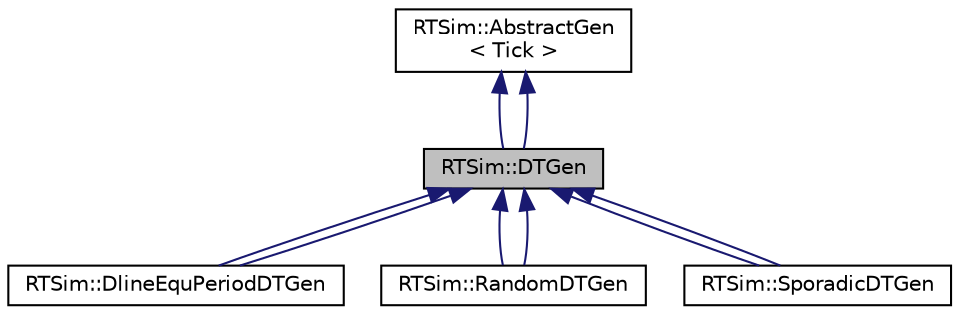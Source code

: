 digraph "RTSim::DTGen"
{
  edge [fontname="Helvetica",fontsize="10",labelfontname="Helvetica",labelfontsize="10"];
  node [fontname="Helvetica",fontsize="10",shape=record];
  Node1 [label="RTSim::DTGen",height=0.2,width=0.4,color="black", fillcolor="grey75", style="filled", fontcolor="black"];
  Node2 -> Node1 [dir="back",color="midnightblue",fontsize="10",style="solid",fontname="Helvetica"];
  Node2 [label="RTSim::AbstractGen\l\< Tick \>",height=0.2,width=0.4,color="black", fillcolor="white", style="filled",URL="$df/da6/classRTSim_1_1AbstractGen.html"];
  Node2 -> Node1 [dir="back",color="midnightblue",fontsize="10",style="solid",fontname="Helvetica"];
  Node1 -> Node3 [dir="back",color="midnightblue",fontsize="10",style="solid",fontname="Helvetica"];
  Node3 [label="RTSim::DlineEquPeriodDTGen",height=0.2,width=0.4,color="black", fillcolor="white", style="filled",URL="$db/db8/classRTSim_1_1DlineEquPeriodDTGen.html"];
  Node1 -> Node3 [dir="back",color="midnightblue",fontsize="10",style="solid",fontname="Helvetica"];
  Node1 -> Node4 [dir="back",color="midnightblue",fontsize="10",style="solid",fontname="Helvetica"];
  Node4 [label="RTSim::RandomDTGen",height=0.2,width=0.4,color="black", fillcolor="white", style="filled",URL="$da/d24/classRTSim_1_1RandomDTGen.html"];
  Node1 -> Node4 [dir="back",color="midnightblue",fontsize="10",style="solid",fontname="Helvetica"];
  Node1 -> Node5 [dir="back",color="midnightblue",fontsize="10",style="solid",fontname="Helvetica"];
  Node5 [label="RTSim::SporadicDTGen",height=0.2,width=0.4,color="black", fillcolor="white", style="filled",URL="$d0/d95/classRTSim_1_1SporadicDTGen.html"];
  Node1 -> Node5 [dir="back",color="midnightblue",fontsize="10",style="solid",fontname="Helvetica"];
}
